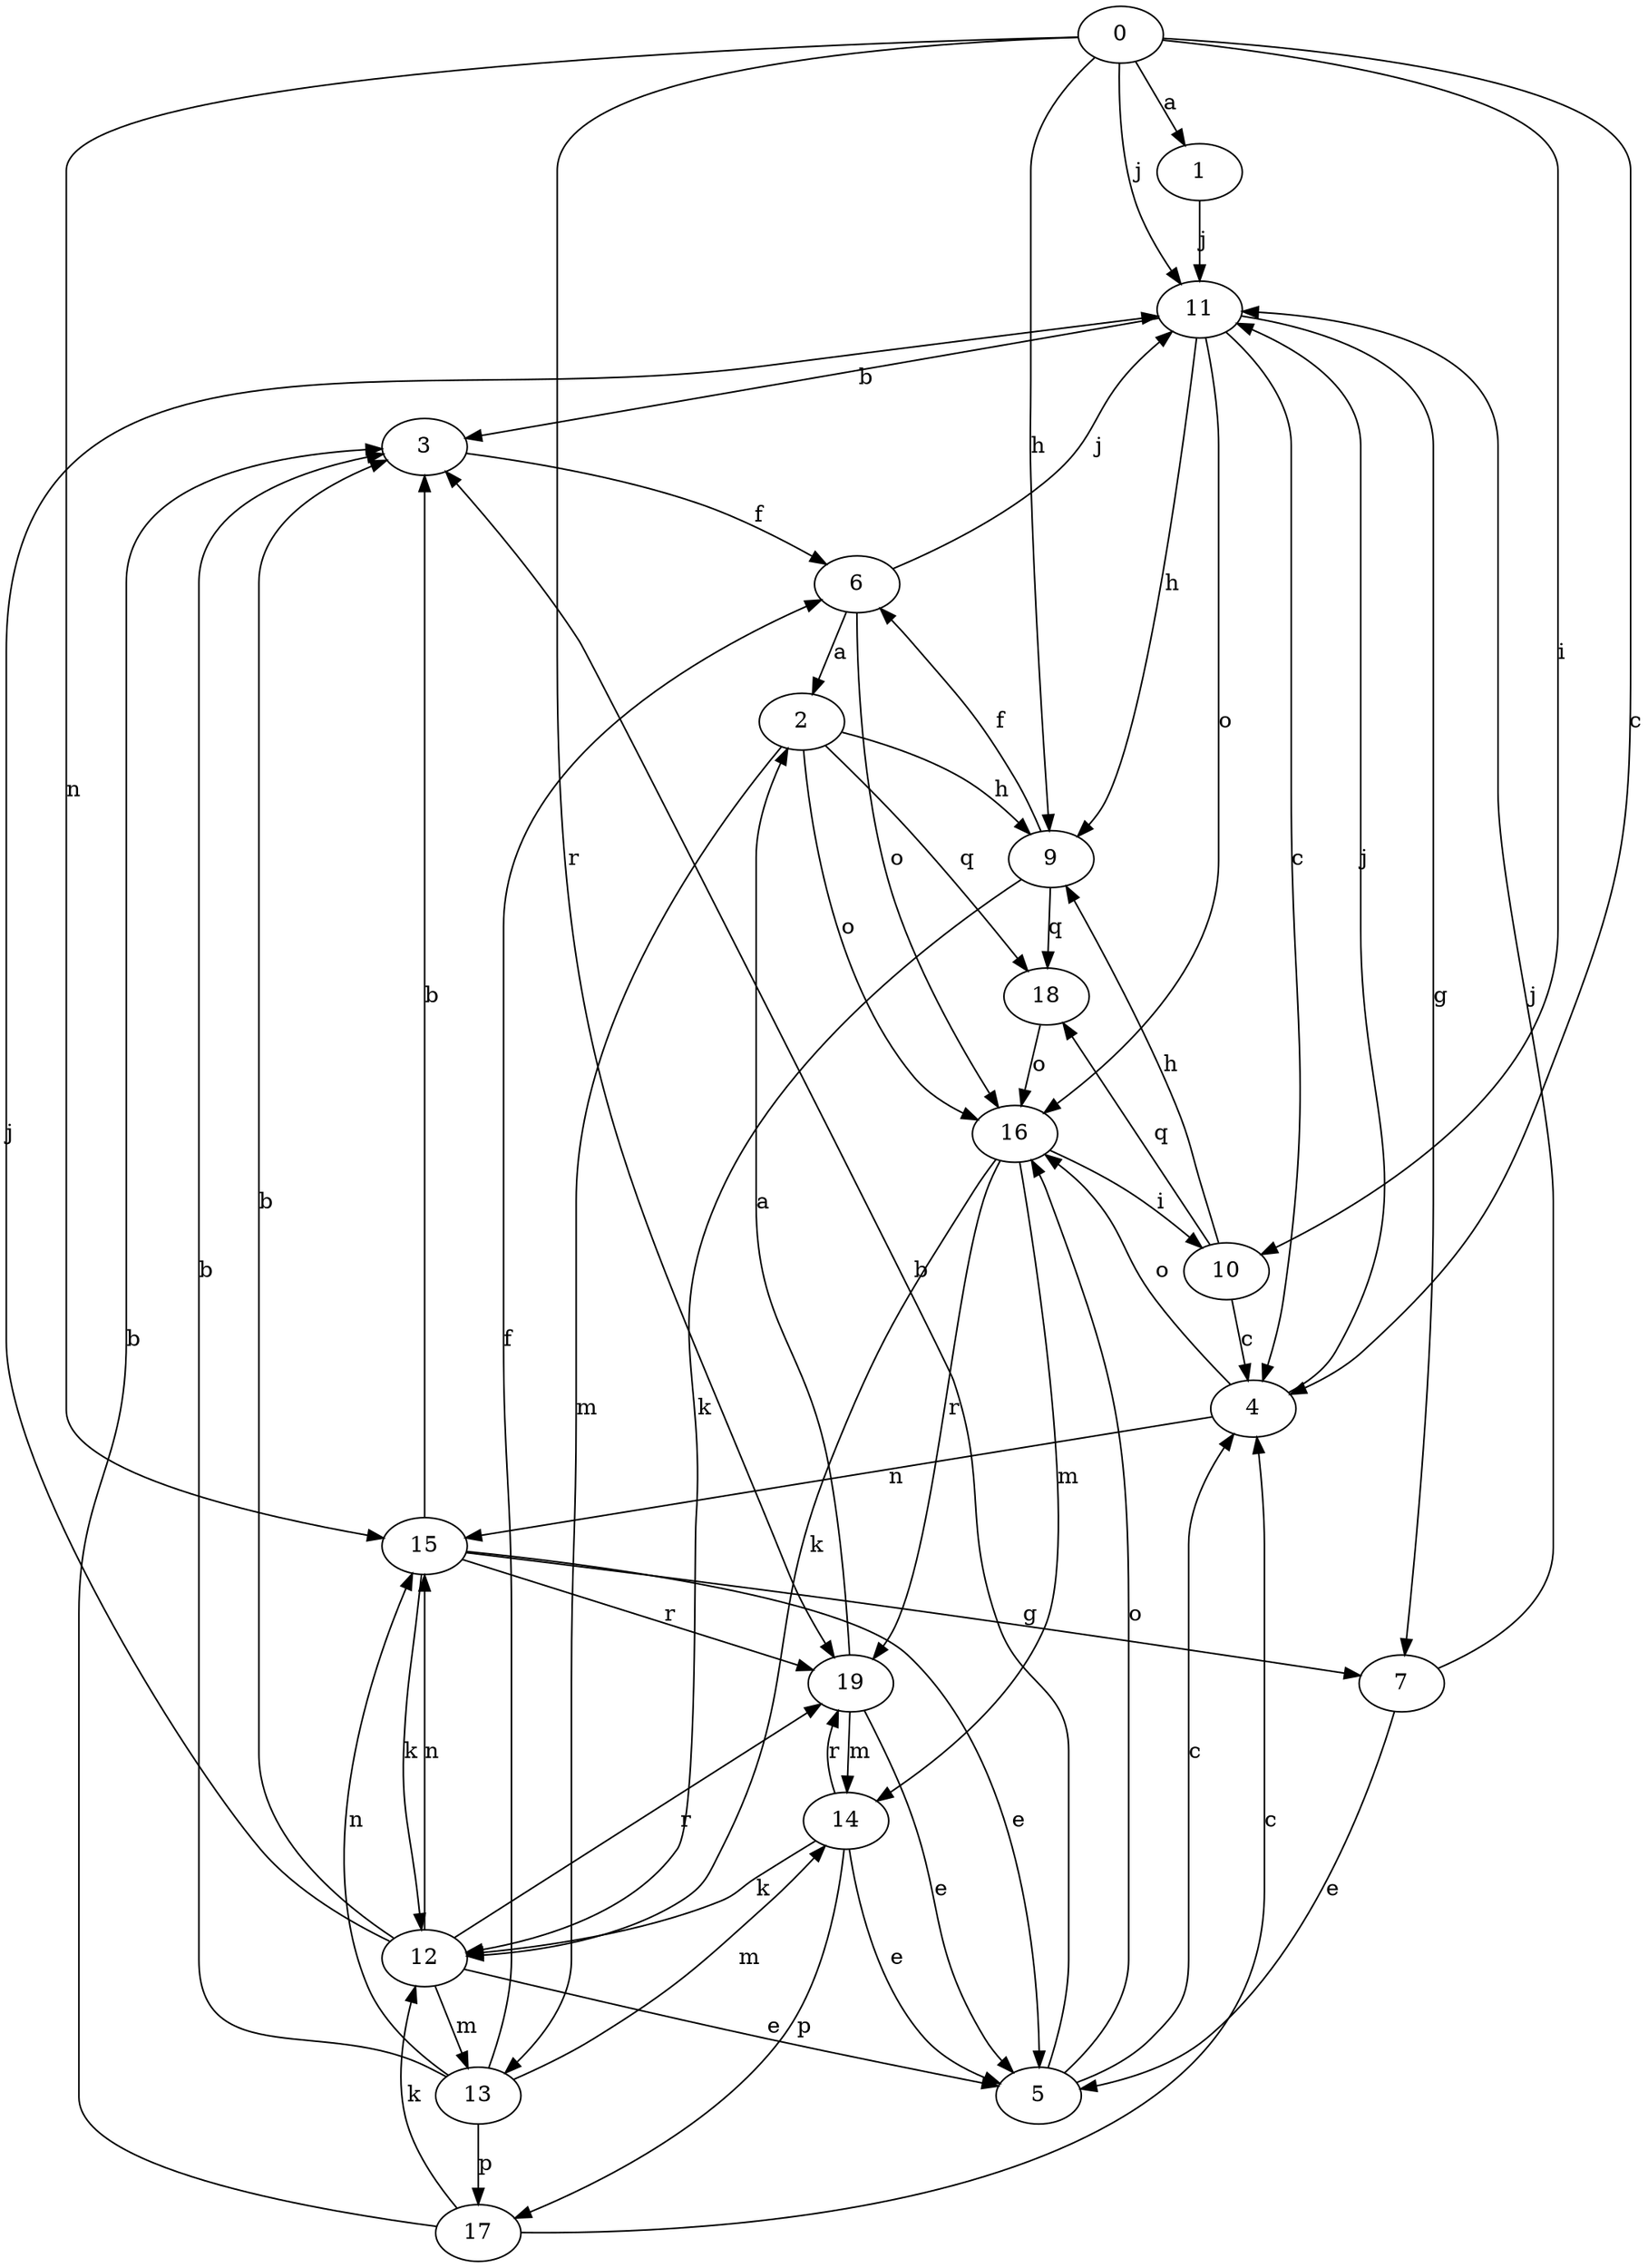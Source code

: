 strict digraph  {
1;
2;
3;
4;
5;
6;
7;
9;
10;
11;
12;
0;
13;
14;
15;
16;
17;
18;
19;
1 -> 11  [label=j];
2 -> 9  [label=h];
2 -> 13  [label=m];
2 -> 16  [label=o];
2 -> 18  [label=q];
3 -> 6  [label=f];
4 -> 11  [label=j];
4 -> 15  [label=n];
4 -> 16  [label=o];
5 -> 3  [label=b];
5 -> 4  [label=c];
5 -> 16  [label=o];
6 -> 2  [label=a];
6 -> 11  [label=j];
6 -> 16  [label=o];
7 -> 5  [label=e];
7 -> 11  [label=j];
9 -> 6  [label=f];
9 -> 12  [label=k];
9 -> 18  [label=q];
10 -> 4  [label=c];
10 -> 9  [label=h];
10 -> 18  [label=q];
11 -> 3  [label=b];
11 -> 4  [label=c];
11 -> 7  [label=g];
11 -> 9  [label=h];
11 -> 16  [label=o];
12 -> 3  [label=b];
12 -> 5  [label=e];
12 -> 11  [label=j];
12 -> 13  [label=m];
12 -> 15  [label=n];
12 -> 19  [label=r];
0 -> 1  [label=a];
0 -> 4  [label=c];
0 -> 9  [label=h];
0 -> 10  [label=i];
0 -> 11  [label=j];
0 -> 15  [label=n];
0 -> 19  [label=r];
13 -> 3  [label=b];
13 -> 6  [label=f];
13 -> 14  [label=m];
13 -> 15  [label=n];
13 -> 17  [label=p];
14 -> 5  [label=e];
14 -> 12  [label=k];
14 -> 17  [label=p];
14 -> 19  [label=r];
15 -> 3  [label=b];
15 -> 5  [label=e];
15 -> 7  [label=g];
15 -> 12  [label=k];
15 -> 19  [label=r];
16 -> 10  [label=i];
16 -> 12  [label=k];
16 -> 14  [label=m];
16 -> 19  [label=r];
17 -> 3  [label=b];
17 -> 4  [label=c];
17 -> 12  [label=k];
18 -> 16  [label=o];
19 -> 2  [label=a];
19 -> 5  [label=e];
19 -> 14  [label=m];
}
